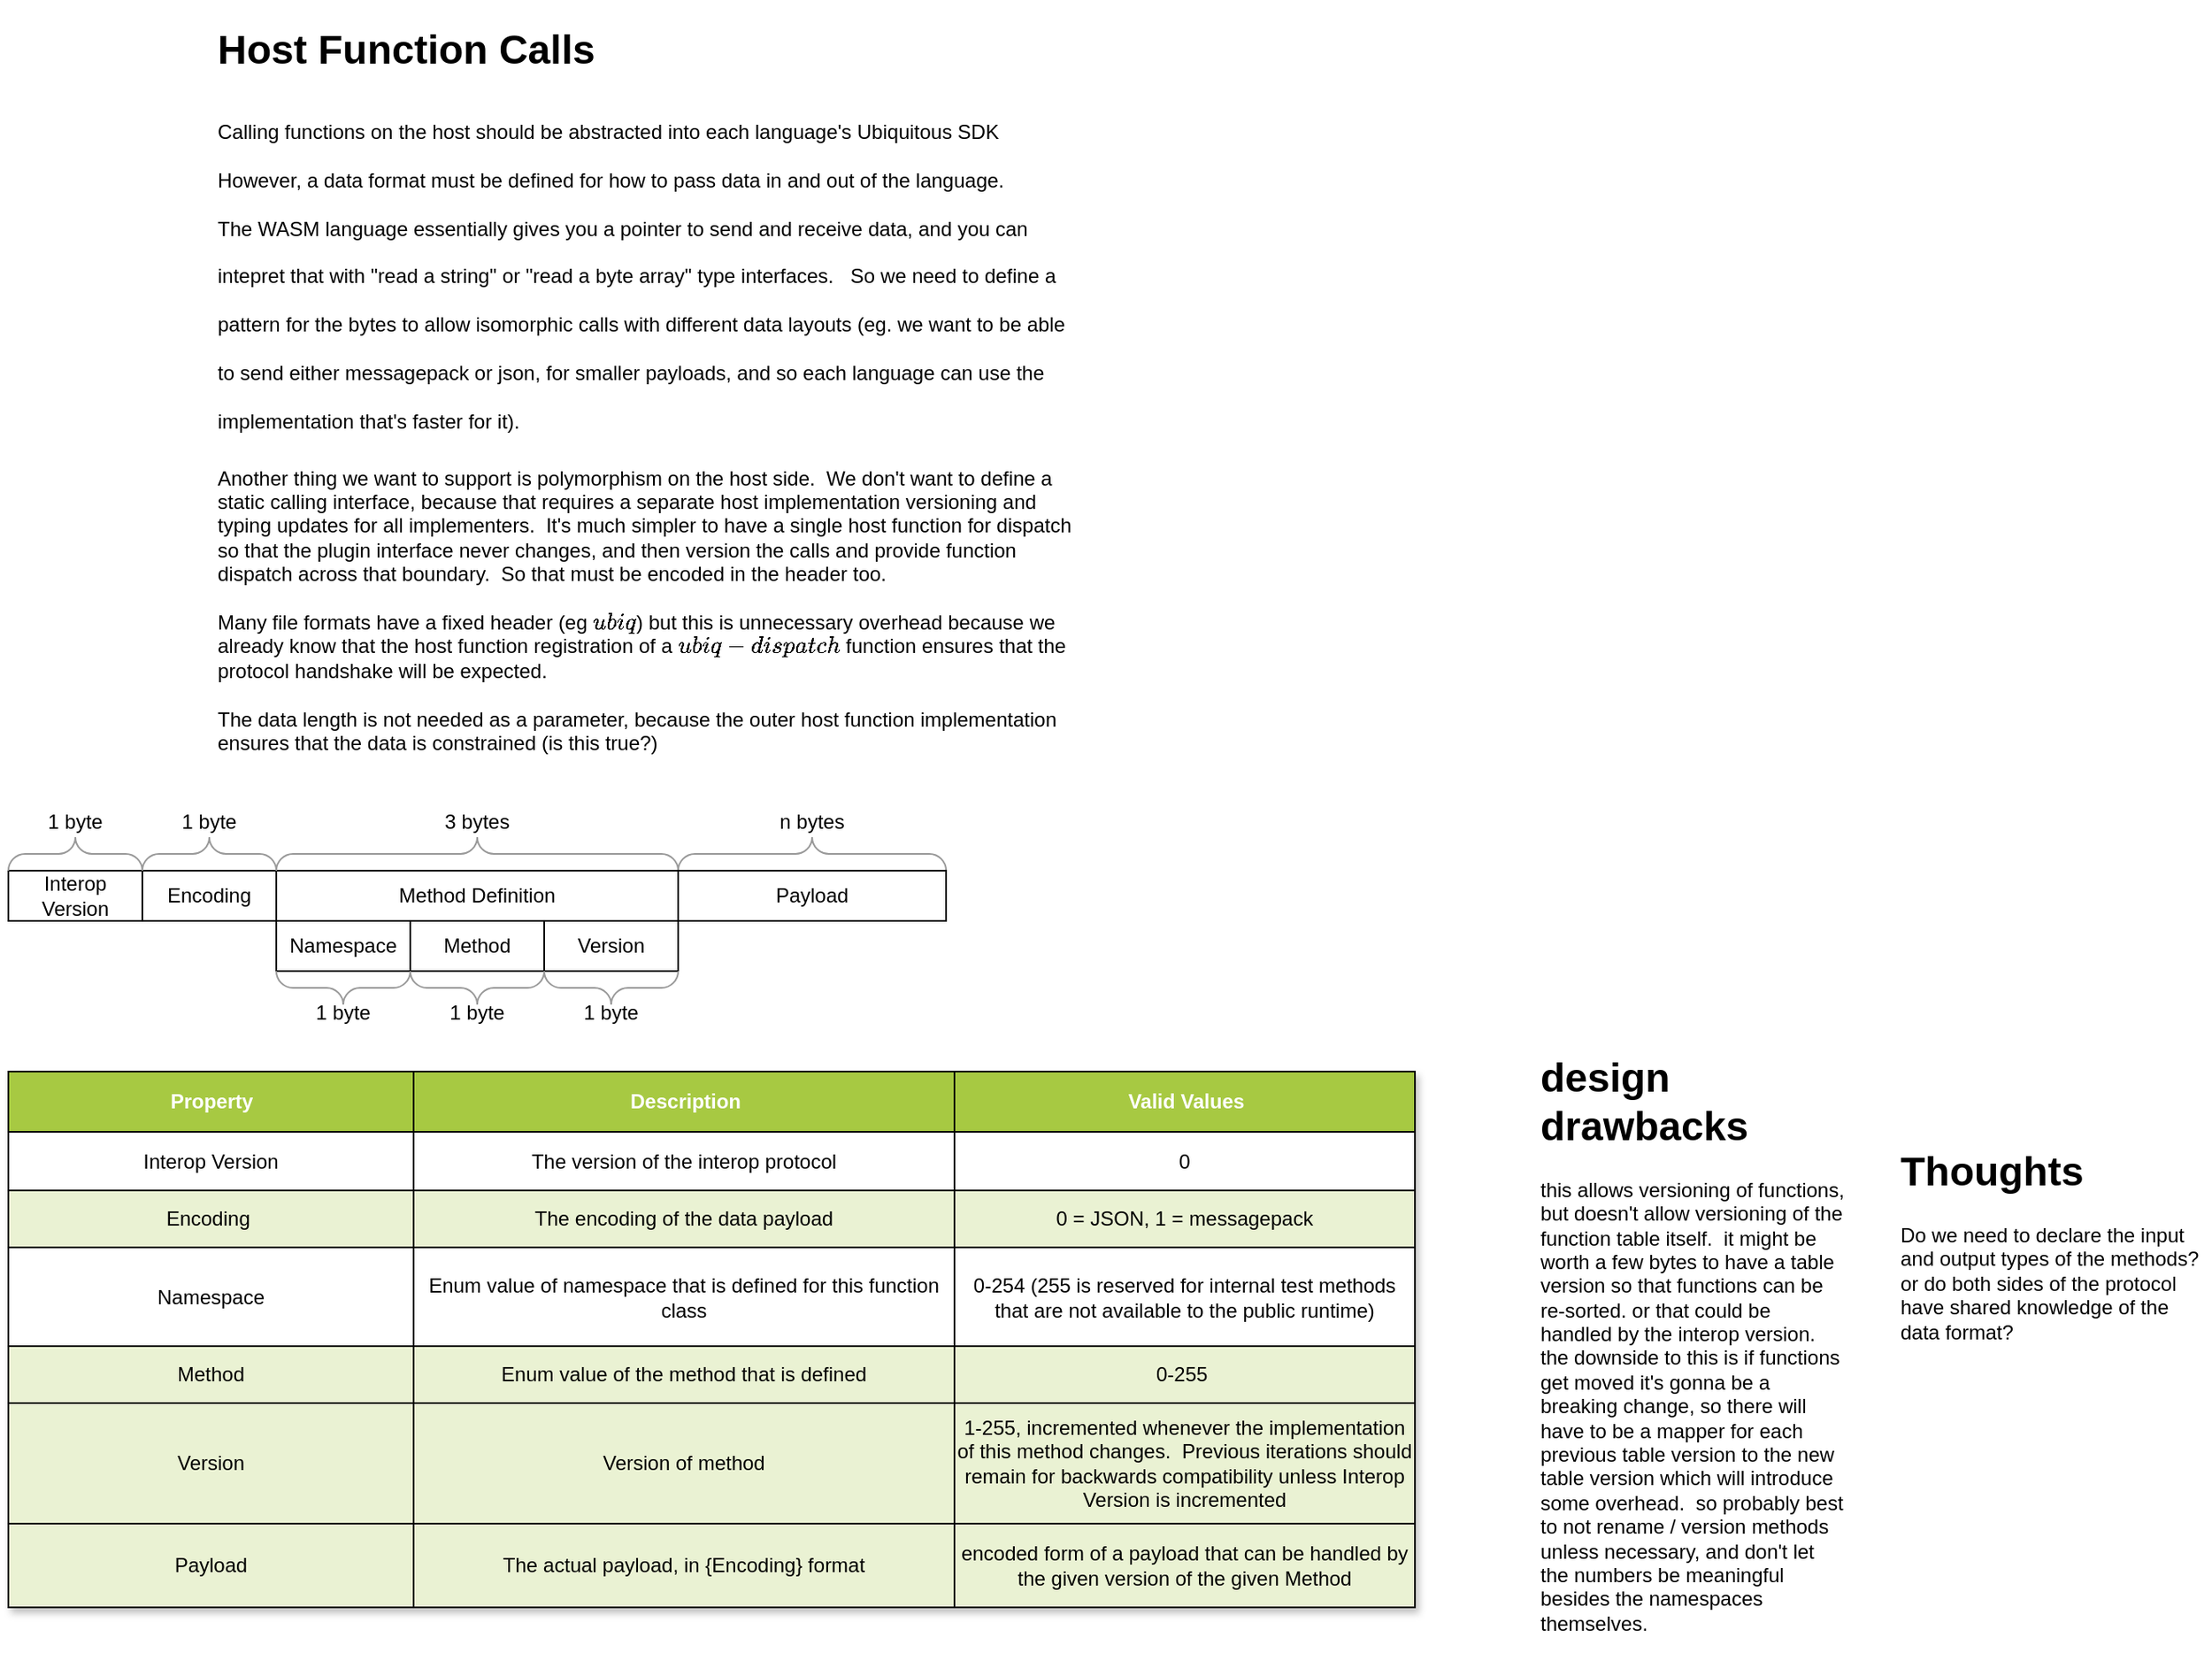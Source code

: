 <mxfile version="23.1.5" type="device">
  <diagram name="Page-1" id="sdQQm1VOS9OuC6hEkeB7">
    <mxGraphModel dx="1934" dy="774" grid="1" gridSize="10" guides="1" tooltips="1" connect="1" arrows="1" fold="1" page="1" pageScale="1" pageWidth="850" pageHeight="1100" math="0" shadow="0">
      <root>
        <mxCell id="0" />
        <mxCell id="1" parent="0" />
        <mxCell id="uC0YP84fZPbtQVnWxb8X-2" value="&lt;h1&gt;&lt;span style=&quot;background-color: initial;&quot;&gt;Host Function Calls&lt;/span&gt;&lt;/h1&gt;&lt;h1&gt;&lt;span style=&quot;background-color: initial; font-size: 12px; font-weight: normal;&quot;&gt;Calling functions on the host should be abstracted into each language&#39;s Ubiquitous SDK&lt;br&gt;However, a data format must be defined for how to pass data in and out of the language.&lt;br&gt;The WASM language essentially gives you a pointer to send and receive data, and you can intepret that with &quot;read a string&quot; or &quot;read a byte array&quot; type interfaces.&amp;nbsp; &amp;nbsp;So we need to define a pattern for the bytes to allow isomorphic calls with different data layouts (eg. we want to be able to send either messagepack or json, for smaller payloads, and so each language can use the implementation that&#39;s faster for it).&lt;/span&gt;&lt;br&gt;&lt;/h1&gt;&lt;div&gt;&lt;span style=&quot;background-color: initial; font-size: 12px; font-weight: normal;&quot;&gt;Another thing we want to support is polymorphism on the host side.&amp;nbsp; We don&#39;t want to define a static calling interface, because that requires a separate host implementation versioning and typing updates for all implementers.&amp;nbsp; It&#39;s much simpler to have a single host function for dispatch so that the plugin interface never changes, and then version the calls and provide function dispatch across that boundary.&amp;nbsp; So that must be encoded in the header too.&lt;/span&gt;&lt;/div&gt;&lt;div&gt;&lt;span style=&quot;background-color: initial; font-size: 12px; font-weight: normal;&quot;&gt;&lt;br&gt;&lt;/span&gt;&lt;/div&gt;&lt;div&gt;&lt;span style=&quot;background-color: initial; font-size: 12px; font-weight: normal;&quot;&gt;Many file formats have a fixed header (eg `ubiq`) but this is unnecessary overhead because we already know that the host function registration of a `ubiq-dispatch` function ensures that the protocol handshake will be expected.&lt;br&gt;&lt;br&gt;The data length is not needed as a parameter, because the outer host function implementation ensures that the data is constrained (is this true?)&lt;/span&gt;&lt;/div&gt;" style="text;html=1;spacing=5;spacingTop=-20;whiteSpace=wrap;overflow=hidden;rounded=0;" parent="1" vertex="1">
          <mxGeometry x="80" y="110" width="520" height="450" as="geometry" />
        </mxCell>
        <mxCell id="uC0YP84fZPbtQVnWxb8X-3" value="Method Definition" style="rounded=0;whiteSpace=wrap;html=1;" parent="1" vertex="1">
          <mxGeometry x="120" y="620" width="240" height="30" as="geometry" />
        </mxCell>
        <mxCell id="uC0YP84fZPbtQVnWxb8X-4" value="3 bytes" style="verticalLabelPosition=top;shadow=0;dashed=0;align=center;html=1;verticalAlign=bottom;strokeWidth=1;shape=mxgraph.mockup.markup.curlyBrace;whiteSpace=wrap;strokeColor=#999999;labelPosition=center;" parent="1" vertex="1">
          <mxGeometry x="120" y="600" width="240" height="20" as="geometry" />
        </mxCell>
        <mxCell id="uC0YP84fZPbtQVnWxb8X-6" value="Namespace" style="rounded=0;whiteSpace=wrap;html=1;" parent="1" vertex="1">
          <mxGeometry x="120" y="650" width="80" height="30" as="geometry" />
        </mxCell>
        <mxCell id="uC0YP84fZPbtQVnWxb8X-7" value="Method" style="rounded=0;whiteSpace=wrap;html=1;" parent="1" vertex="1">
          <mxGeometry x="200" y="650" width="80" height="30" as="geometry" />
        </mxCell>
        <mxCell id="uC0YP84fZPbtQVnWxb8X-8" value="Version" style="rounded=0;whiteSpace=wrap;html=1;" parent="1" vertex="1">
          <mxGeometry x="280" y="650" width="80" height="30" as="geometry" />
        </mxCell>
        <mxCell id="uC0YP84fZPbtQVnWxb8X-9" value="n bytes" style="verticalLabelPosition=top;shadow=0;dashed=0;align=center;html=1;verticalAlign=bottom;strokeWidth=1;shape=mxgraph.mockup.markup.curlyBrace;whiteSpace=wrap;strokeColor=#999999;labelPosition=center;" parent="1" vertex="1">
          <mxGeometry x="360" y="600" width="160" height="20" as="geometry" />
        </mxCell>
        <mxCell id="uC0YP84fZPbtQVnWxb8X-11" value="Payload" style="rounded=0;whiteSpace=wrap;html=1;" parent="1" vertex="1">
          <mxGeometry x="360" y="620" width="160" height="30" as="geometry" />
        </mxCell>
        <mxCell id="uC0YP84fZPbtQVnWxb8X-16" value="" style="group" parent="1" vertex="1" connectable="0">
          <mxGeometry x="120" y="680" width="80" height="40" as="geometry" />
        </mxCell>
        <mxCell id="uC0YP84fZPbtQVnWxb8X-14" value="" style="verticalLabelPosition=top;shadow=0;dashed=0;align=center;verticalAlign=bottom;strokeWidth=1;shape=mxgraph.mockup.markup.curlyBrace;whiteSpace=wrap;strokeColor=#999999;labelPosition=center;rotation=-180;horizontal=1;textDirection=ltr;html=1;" parent="uC0YP84fZPbtQVnWxb8X-16" vertex="1">
          <mxGeometry width="80" height="20" as="geometry" />
        </mxCell>
        <mxCell id="uC0YP84fZPbtQVnWxb8X-15" value="1 byte" style="text;html=1;align=center;verticalAlign=middle;whiteSpace=wrap;rounded=0;" parent="uC0YP84fZPbtQVnWxb8X-16" vertex="1">
          <mxGeometry y="10" width="80" height="30" as="geometry" />
        </mxCell>
        <mxCell id="uC0YP84fZPbtQVnWxb8X-18" value="" style="group" parent="1" vertex="1" connectable="0">
          <mxGeometry x="200" y="680" width="80" height="40" as="geometry" />
        </mxCell>
        <mxCell id="uC0YP84fZPbtQVnWxb8X-19" value="" style="verticalLabelPosition=top;shadow=0;dashed=0;align=center;verticalAlign=bottom;strokeWidth=1;shape=mxgraph.mockup.markup.curlyBrace;whiteSpace=wrap;strokeColor=#999999;labelPosition=center;rotation=-180;horizontal=1;textDirection=ltr;html=1;" parent="uC0YP84fZPbtQVnWxb8X-18" vertex="1">
          <mxGeometry width="80" height="20" as="geometry" />
        </mxCell>
        <mxCell id="uC0YP84fZPbtQVnWxb8X-20" value="1 byte" style="text;html=1;align=center;verticalAlign=middle;whiteSpace=wrap;rounded=0;" parent="uC0YP84fZPbtQVnWxb8X-18" vertex="1">
          <mxGeometry y="10" width="80" height="30" as="geometry" />
        </mxCell>
        <mxCell id="uC0YP84fZPbtQVnWxb8X-22" value="Interop Version" style="rounded=0;whiteSpace=wrap;html=1;" parent="1" vertex="1">
          <mxGeometry x="-40" y="620" width="80" height="30" as="geometry" />
        </mxCell>
        <mxCell id="uC0YP84fZPbtQVnWxb8X-24" value="1 byte" style="verticalLabelPosition=top;shadow=0;dashed=0;align=center;html=1;verticalAlign=bottom;strokeWidth=1;shape=mxgraph.mockup.markup.curlyBrace;whiteSpace=wrap;strokeColor=#999999;labelPosition=center;" parent="1" vertex="1">
          <mxGeometry x="-40" y="600" width="80" height="20" as="geometry" />
        </mxCell>
        <mxCell id="uC0YP84fZPbtQVnWxb8X-49" value="Assets" style="childLayout=tableLayout;recursiveResize=0;shadow=1;fillStyle=auto;" parent="1" vertex="1">
          <mxGeometry x="-40" y="740" width="840" height="320.0" as="geometry" />
        </mxCell>
        <mxCell id="uC0YP84fZPbtQVnWxb8X-50" style="shape=tableRow;horizontal=0;startSize=0;swimlaneHead=0;swimlaneBody=0;top=0;left=0;bottom=0;right=0;dropTarget=0;collapsible=0;recursiveResize=0;expand=0;fontStyle=0;strokeColor=inherit;fillColor=#ffffff;" parent="uC0YP84fZPbtQVnWxb8X-49" vertex="1">
          <mxGeometry width="840" height="36" as="geometry" />
        </mxCell>
        <mxCell id="uC0YP84fZPbtQVnWxb8X-51" value="Property" style="connectable=0;recursiveResize=0;strokeColor=inherit;fillColor=#A7C942;align=center;fontStyle=1;fontColor=#FFFFFF;html=1;" parent="uC0YP84fZPbtQVnWxb8X-50" vertex="1">
          <mxGeometry width="242" height="36" as="geometry">
            <mxRectangle width="242" height="36" as="alternateBounds" />
          </mxGeometry>
        </mxCell>
        <mxCell id="uC0YP84fZPbtQVnWxb8X-52" value="Description" style="connectable=0;recursiveResize=0;strokeColor=inherit;fillColor=#A7C942;align=center;fontStyle=1;fontColor=#FFFFFF;html=1;" parent="uC0YP84fZPbtQVnWxb8X-50" vertex="1">
          <mxGeometry x="242" width="323" height="36" as="geometry">
            <mxRectangle width="323" height="36" as="alternateBounds" />
          </mxGeometry>
        </mxCell>
        <mxCell id="uC0YP84fZPbtQVnWxb8X-53" value="Valid Values" style="connectable=0;recursiveResize=0;strokeColor=inherit;fillColor=#A7C942;align=center;fontStyle=1;fontColor=#FFFFFF;html=1;" parent="uC0YP84fZPbtQVnWxb8X-50" vertex="1">
          <mxGeometry x="565" width="275" height="36" as="geometry">
            <mxRectangle width="275" height="36" as="alternateBounds" />
          </mxGeometry>
        </mxCell>
        <mxCell id="uC0YP84fZPbtQVnWxb8X-54" value="" style="shape=tableRow;horizontal=0;startSize=0;swimlaneHead=0;swimlaneBody=0;top=0;left=0;bottom=0;right=0;dropTarget=0;collapsible=0;recursiveResize=0;expand=0;fontStyle=0;strokeColor=inherit;fillColor=#ffffff;" parent="uC0YP84fZPbtQVnWxb8X-49" vertex="1">
          <mxGeometry y="36" width="840" height="35" as="geometry" />
        </mxCell>
        <mxCell id="uC0YP84fZPbtQVnWxb8X-55" value="Interop Version" style="connectable=0;recursiveResize=0;strokeColor=inherit;fillColor=inherit;align=center;whiteSpace=wrap;html=1;" parent="uC0YP84fZPbtQVnWxb8X-54" vertex="1">
          <mxGeometry width="242" height="35" as="geometry">
            <mxRectangle width="242" height="35" as="alternateBounds" />
          </mxGeometry>
        </mxCell>
        <mxCell id="uC0YP84fZPbtQVnWxb8X-56" value="The version of the interop protocol" style="connectable=0;recursiveResize=0;strokeColor=inherit;fillColor=inherit;align=center;whiteSpace=wrap;html=1;" parent="uC0YP84fZPbtQVnWxb8X-54" vertex="1">
          <mxGeometry x="242" width="323" height="35" as="geometry">
            <mxRectangle width="323" height="35" as="alternateBounds" />
          </mxGeometry>
        </mxCell>
        <mxCell id="uC0YP84fZPbtQVnWxb8X-57" value="0" style="connectable=0;recursiveResize=0;strokeColor=inherit;fillColor=inherit;align=center;whiteSpace=wrap;html=1;" parent="uC0YP84fZPbtQVnWxb8X-54" vertex="1">
          <mxGeometry x="565" width="275" height="35" as="geometry">
            <mxRectangle width="275" height="35" as="alternateBounds" />
          </mxGeometry>
        </mxCell>
        <mxCell id="uC0YP84fZPbtQVnWxb8X-58" value="" style="shape=tableRow;horizontal=0;startSize=0;swimlaneHead=0;swimlaneBody=0;top=0;left=0;bottom=0;right=0;dropTarget=0;collapsible=0;recursiveResize=0;expand=0;fontStyle=1;strokeColor=inherit;fillColor=#EAF2D3;" parent="uC0YP84fZPbtQVnWxb8X-49" vertex="1">
          <mxGeometry y="71" width="840" height="34" as="geometry" />
        </mxCell>
        <mxCell id="uC0YP84fZPbtQVnWxb8X-59" value="Encoding&lt;span style=&quot;white-space: pre;&quot;&gt;&#x9;&lt;/span&gt;" style="connectable=0;recursiveResize=0;strokeColor=inherit;fillColor=inherit;whiteSpace=wrap;html=1;" parent="uC0YP84fZPbtQVnWxb8X-58" vertex="1">
          <mxGeometry width="242" height="34" as="geometry">
            <mxRectangle width="242" height="34" as="alternateBounds" />
          </mxGeometry>
        </mxCell>
        <mxCell id="uC0YP84fZPbtQVnWxb8X-60" value="The encoding of the data payload" style="connectable=0;recursiveResize=0;strokeColor=inherit;fillColor=inherit;whiteSpace=wrap;html=1;" parent="uC0YP84fZPbtQVnWxb8X-58" vertex="1">
          <mxGeometry x="242" width="323" height="34" as="geometry">
            <mxRectangle width="323" height="34" as="alternateBounds" />
          </mxGeometry>
        </mxCell>
        <mxCell id="uC0YP84fZPbtQVnWxb8X-61" value="0 = JSON, 1 = messagepack" style="connectable=0;recursiveResize=0;strokeColor=inherit;fillColor=inherit;whiteSpace=wrap;html=1;" parent="uC0YP84fZPbtQVnWxb8X-58" vertex="1">
          <mxGeometry x="565" width="275" height="34" as="geometry">
            <mxRectangle width="275" height="34" as="alternateBounds" />
          </mxGeometry>
        </mxCell>
        <mxCell id="uC0YP84fZPbtQVnWxb8X-62" value="" style="shape=tableRow;horizontal=0;startSize=0;swimlaneHead=0;swimlaneBody=0;top=0;left=0;bottom=0;right=0;dropTarget=0;collapsible=0;recursiveResize=0;expand=0;fontStyle=0;strokeColor=inherit;fillColor=#ffffff;" parent="uC0YP84fZPbtQVnWxb8X-49" vertex="1">
          <mxGeometry y="105" width="840" height="59" as="geometry" />
        </mxCell>
        <mxCell id="uC0YP84fZPbtQVnWxb8X-63" value="Namespace" style="connectable=0;recursiveResize=0;strokeColor=inherit;fillColor=inherit;fontStyle=0;align=center;whiteSpace=wrap;html=1;" parent="uC0YP84fZPbtQVnWxb8X-62" vertex="1">
          <mxGeometry width="242" height="59" as="geometry">
            <mxRectangle width="242" height="59" as="alternateBounds" />
          </mxGeometry>
        </mxCell>
        <mxCell id="uC0YP84fZPbtQVnWxb8X-64" value="Enum value of namespace that is defined for this function class" style="connectable=0;recursiveResize=0;strokeColor=inherit;fillColor=inherit;fontStyle=0;align=center;whiteSpace=wrap;html=1;" parent="uC0YP84fZPbtQVnWxb8X-62" vertex="1">
          <mxGeometry x="242" width="323" height="59" as="geometry">
            <mxRectangle width="323" height="59" as="alternateBounds" />
          </mxGeometry>
        </mxCell>
        <mxCell id="uC0YP84fZPbtQVnWxb8X-65" value="0-254 (255 is reserved for internal test methods that are not available to the public runtime)" style="connectable=0;recursiveResize=0;strokeColor=inherit;fillColor=inherit;fontStyle=0;align=center;whiteSpace=wrap;html=1;" parent="uC0YP84fZPbtQVnWxb8X-62" vertex="1">
          <mxGeometry x="565" width="275" height="59" as="geometry">
            <mxRectangle width="275" height="59" as="alternateBounds" />
          </mxGeometry>
        </mxCell>
        <mxCell id="uC0YP84fZPbtQVnWxb8X-66" value="" style="shape=tableRow;horizontal=0;startSize=0;swimlaneHead=0;swimlaneBody=0;top=0;left=0;bottom=0;right=0;dropTarget=0;collapsible=0;recursiveResize=0;expand=0;fontStyle=1;strokeColor=inherit;fillColor=#EAF2D3;" parent="uC0YP84fZPbtQVnWxb8X-49" vertex="1">
          <mxGeometry y="164" width="840" height="34" as="geometry" />
        </mxCell>
        <mxCell id="uC0YP84fZPbtQVnWxb8X-67" value="Method" style="connectable=0;recursiveResize=0;strokeColor=inherit;fillColor=inherit;whiteSpace=wrap;html=1;" parent="uC0YP84fZPbtQVnWxb8X-66" vertex="1">
          <mxGeometry width="242" height="34" as="geometry">
            <mxRectangle width="242" height="34" as="alternateBounds" />
          </mxGeometry>
        </mxCell>
        <mxCell id="uC0YP84fZPbtQVnWxb8X-68" value="Enum value of the method that is defined" style="connectable=0;recursiveResize=0;strokeColor=inherit;fillColor=inherit;whiteSpace=wrap;html=1;" parent="uC0YP84fZPbtQVnWxb8X-66" vertex="1">
          <mxGeometry x="242" width="323" height="34" as="geometry">
            <mxRectangle width="323" height="34" as="alternateBounds" />
          </mxGeometry>
        </mxCell>
        <mxCell id="uC0YP84fZPbtQVnWxb8X-69" value="0-255&amp;nbsp;" style="connectable=0;recursiveResize=0;strokeColor=inherit;fillColor=inherit;whiteSpace=wrap;html=1;" parent="uC0YP84fZPbtQVnWxb8X-66" vertex="1">
          <mxGeometry x="565" width="275" height="34" as="geometry">
            <mxRectangle width="275" height="34" as="alternateBounds" />
          </mxGeometry>
        </mxCell>
        <mxCell id="uC0YP84fZPbtQVnWxb8X-149" style="shape=tableRow;horizontal=0;startSize=0;swimlaneHead=0;swimlaneBody=0;top=0;left=0;bottom=0;right=0;dropTarget=0;collapsible=0;recursiveResize=0;expand=0;fontStyle=1;strokeColor=inherit;fillColor=#EAF2D3;" parent="uC0YP84fZPbtQVnWxb8X-49" vertex="1">
          <mxGeometry y="198" width="840" height="72" as="geometry" />
        </mxCell>
        <mxCell id="uC0YP84fZPbtQVnWxb8X-150" value="Version" style="connectable=0;recursiveResize=0;strokeColor=inherit;fillColor=inherit;whiteSpace=wrap;html=1;" parent="uC0YP84fZPbtQVnWxb8X-149" vertex="1">
          <mxGeometry width="242" height="72" as="geometry">
            <mxRectangle width="242" height="72" as="alternateBounds" />
          </mxGeometry>
        </mxCell>
        <mxCell id="uC0YP84fZPbtQVnWxb8X-151" value="Version of method" style="connectable=0;recursiveResize=0;strokeColor=inherit;fillColor=inherit;whiteSpace=wrap;html=1;" parent="uC0YP84fZPbtQVnWxb8X-149" vertex="1">
          <mxGeometry x="242" width="323" height="72" as="geometry">
            <mxRectangle width="323" height="72" as="alternateBounds" />
          </mxGeometry>
        </mxCell>
        <mxCell id="uC0YP84fZPbtQVnWxb8X-152" value="1-255, incremented whenever the implementation of this method changes.&amp;nbsp; Previous iterations should remain for backwards compatibility unless Interop Version is incremented" style="connectable=0;recursiveResize=0;strokeColor=inherit;fillColor=inherit;whiteSpace=wrap;html=1;" parent="uC0YP84fZPbtQVnWxb8X-149" vertex="1">
          <mxGeometry x="565" width="275" height="72" as="geometry">
            <mxRectangle width="275" height="72" as="alternateBounds" />
          </mxGeometry>
        </mxCell>
        <mxCell id="uC0YP84fZPbtQVnWxb8X-153" style="shape=tableRow;horizontal=0;startSize=0;swimlaneHead=0;swimlaneBody=0;top=0;left=0;bottom=0;right=0;dropTarget=0;collapsible=0;recursiveResize=0;expand=0;fontStyle=1;strokeColor=inherit;fillColor=#EAF2D3;" parent="uC0YP84fZPbtQVnWxb8X-49" vertex="1">
          <mxGeometry y="270" width="840" height="50" as="geometry" />
        </mxCell>
        <mxCell id="uC0YP84fZPbtQVnWxb8X-154" value="Payload" style="connectable=0;recursiveResize=0;strokeColor=inherit;fillColor=inherit;whiteSpace=wrap;html=1;" parent="uC0YP84fZPbtQVnWxb8X-153" vertex="1">
          <mxGeometry width="242" height="50" as="geometry">
            <mxRectangle width="242" height="50" as="alternateBounds" />
          </mxGeometry>
        </mxCell>
        <mxCell id="uC0YP84fZPbtQVnWxb8X-155" value="The actual payload, in {Encoding} format" style="connectable=0;recursiveResize=0;strokeColor=inherit;fillColor=inherit;whiteSpace=wrap;html=1;" parent="uC0YP84fZPbtQVnWxb8X-153" vertex="1">
          <mxGeometry x="242" width="323" height="50" as="geometry">
            <mxRectangle width="323" height="50" as="alternateBounds" />
          </mxGeometry>
        </mxCell>
        <mxCell id="uC0YP84fZPbtQVnWxb8X-156" value="encoded form of a payload that can be handled by the given version of the given Method" style="connectable=0;recursiveResize=0;strokeColor=inherit;fillColor=inherit;whiteSpace=wrap;html=1;" parent="uC0YP84fZPbtQVnWxb8X-153" vertex="1">
          <mxGeometry x="565" width="275" height="50" as="geometry">
            <mxRectangle width="275" height="50" as="alternateBounds" />
          </mxGeometry>
        </mxCell>
        <mxCell id="uC0YP84fZPbtQVnWxb8X-84" value="Encoding" style="rounded=0;whiteSpace=wrap;html=1;" parent="1" vertex="1">
          <mxGeometry x="40" y="620" width="80" height="30" as="geometry" />
        </mxCell>
        <mxCell id="uC0YP84fZPbtQVnWxb8X-85" value="1 byte" style="verticalLabelPosition=top;shadow=0;dashed=0;align=center;html=1;verticalAlign=bottom;strokeWidth=1;shape=mxgraph.mockup.markup.curlyBrace;whiteSpace=wrap;strokeColor=#999999;labelPosition=center;" parent="1" vertex="1">
          <mxGeometry x="40" y="600" width="80" height="20" as="geometry" />
        </mxCell>
        <mxCell id="uC0YP84fZPbtQVnWxb8X-89" value="" style="group" parent="1" vertex="1" connectable="0">
          <mxGeometry x="280" y="680" width="80" height="40" as="geometry" />
        </mxCell>
        <mxCell id="uC0YP84fZPbtQVnWxb8X-90" value="" style="verticalLabelPosition=top;shadow=0;dashed=0;align=center;verticalAlign=bottom;strokeWidth=1;shape=mxgraph.mockup.markup.curlyBrace;whiteSpace=wrap;strokeColor=#999999;labelPosition=center;rotation=-180;horizontal=1;textDirection=ltr;html=1;" parent="uC0YP84fZPbtQVnWxb8X-89" vertex="1">
          <mxGeometry width="80" height="20" as="geometry" />
        </mxCell>
        <mxCell id="uC0YP84fZPbtQVnWxb8X-91" value="1 byte" style="text;html=1;align=center;verticalAlign=middle;whiteSpace=wrap;rounded=0;" parent="uC0YP84fZPbtQVnWxb8X-89" vertex="1">
          <mxGeometry y="10" width="80" height="30" as="geometry" />
        </mxCell>
        <mxCell id="ba7ENwL4AyIQzZOzWejb-1" value="&lt;h1&gt;design drawbacks&lt;/h1&gt;&lt;div&gt;this allows versioning of functions, but doesn&#39;t allow versioning of the function table itself.&amp;nbsp; it might be worth a few bytes to have a table version so that functions can be re-sorted. or that could be handled by the interop version.&amp;nbsp; the downside to this is if functions get moved it&#39;s gonna be a breaking change, so there will have to be a mapper for each previous table version to the new table version which will introduce some overhead.&amp;nbsp; so probably best to not rename / version methods unless necessary, and don&#39;t let the numbers be meaningful besides the namespaces themselves.&lt;span style=&quot;white-space: pre;&quot;&gt;&#x9;&lt;/span&gt;&lt;/div&gt;" style="text;html=1;spacing=5;spacingTop=-20;whiteSpace=wrap;overflow=hidden;rounded=0;" vertex="1" parent="1">
          <mxGeometry x="870" y="724" width="190" height="376" as="geometry" />
        </mxCell>
        <mxCell id="ba7ENwL4AyIQzZOzWejb-2" value="&lt;h1&gt;Thoughts&lt;/h1&gt;&lt;div&gt;Do we need to declare the input and output types of the methods? or do both sides of the protocol have shared knowledge of the data format?&lt;/div&gt;" style="text;html=1;spacing=5;spacingTop=-20;whiteSpace=wrap;overflow=hidden;rounded=0;" vertex="1" parent="1">
          <mxGeometry x="1085" y="780" width="190" height="120" as="geometry" />
        </mxCell>
      </root>
    </mxGraphModel>
  </diagram>
</mxfile>
